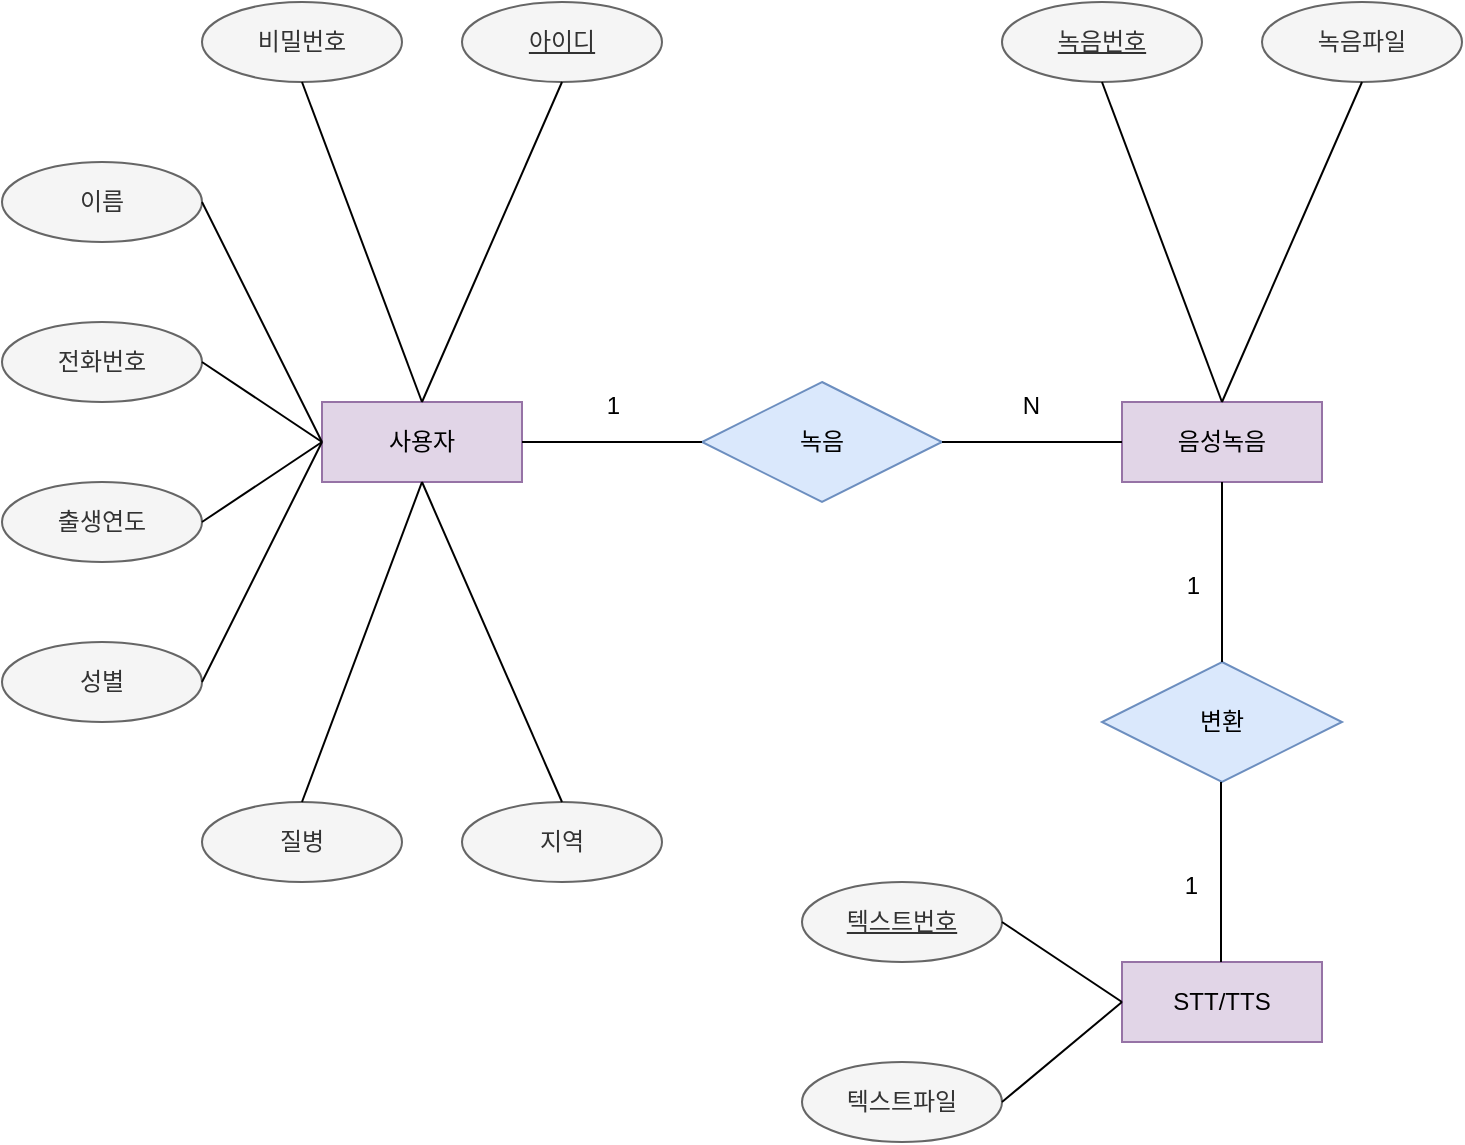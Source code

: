 <mxfile version="22.0.8" type="github">
  <diagram name="페이지-1" id="IZQcEfykW6J3imvjiS0W">
    <mxGraphModel dx="1434" dy="800" grid="1" gridSize="10" guides="1" tooltips="1" connect="1" arrows="1" fold="1" page="1" pageScale="1" pageWidth="827" pageHeight="1169" math="0" shadow="0">
      <root>
        <mxCell id="0" />
        <mxCell id="1" parent="0" />
        <mxCell id="Z8FplHI0yrpcoM4fUBnW-1" value="비밀번호" style="ellipse;whiteSpace=wrap;html=1;align=center;fillColor=#f5f5f5;fontColor=#333333;strokeColor=#666666;" parent="1" vertex="1">
          <mxGeometry x="140" y="40" width="100" height="40" as="geometry" />
        </mxCell>
        <mxCell id="Z8FplHI0yrpcoM4fUBnW-2" value="STT/TTS" style="whiteSpace=wrap;html=1;align=center;fillColor=#e1d5e7;strokeColor=#9673a6;" parent="1" vertex="1">
          <mxGeometry x="600" y="520" width="100" height="40" as="geometry" />
        </mxCell>
        <mxCell id="Z8FplHI0yrpcoM4fUBnW-3" value="사용자" style="whiteSpace=wrap;html=1;align=center;fillColor=#e1d5e7;strokeColor=#9673a6;" parent="1" vertex="1">
          <mxGeometry x="200" y="240" width="100" height="40" as="geometry" />
        </mxCell>
        <mxCell id="Z8FplHI0yrpcoM4fUBnW-4" value="음성녹음" style="whiteSpace=wrap;html=1;align=center;fillColor=#e1d5e7;strokeColor=#9673a6;" parent="1" vertex="1">
          <mxGeometry x="600" y="240" width="100" height="40" as="geometry" />
        </mxCell>
        <mxCell id="Z8FplHI0yrpcoM4fUBnW-5" value="녹음" style="shape=rhombus;perimeter=rhombusPerimeter;whiteSpace=wrap;html=1;align=center;fillColor=#dae8fc;strokeColor=#6c8ebf;" parent="1" vertex="1">
          <mxGeometry x="390" y="230" width="120" height="60" as="geometry" />
        </mxCell>
        <mxCell id="Z8FplHI0yrpcoM4fUBnW-6" value="변환" style="shape=rhombus;perimeter=rhombusPerimeter;whiteSpace=wrap;html=1;align=center;fillColor=#dae8fc;strokeColor=#6c8ebf;" parent="1" vertex="1">
          <mxGeometry x="590" y="370" width="120" height="60" as="geometry" />
        </mxCell>
        <mxCell id="Z8FplHI0yrpcoM4fUBnW-7" value="" style="endArrow=none;html=1;rounded=0;exitX=0.5;exitY=1;exitDx=0;exitDy=0;entryX=0.5;entryY=0;entryDx=0;entryDy=0;" parent="1" source="Z8FplHI0yrpcoM4fUBnW-4" target="Z8FplHI0yrpcoM4fUBnW-6" edge="1">
          <mxGeometry relative="1" as="geometry">
            <mxPoint x="390" y="390" as="sourcePoint" />
            <mxPoint x="550" y="390" as="targetPoint" />
          </mxGeometry>
        </mxCell>
        <mxCell id="Z8FplHI0yrpcoM4fUBnW-8" value="1" style="resizable=0;html=1;whiteSpace=wrap;align=right;verticalAlign=bottom;" parent="Z8FplHI0yrpcoM4fUBnW-7" connectable="0" vertex="1">
          <mxGeometry x="1" relative="1" as="geometry">
            <mxPoint x="-10" y="-30" as="offset" />
          </mxGeometry>
        </mxCell>
        <mxCell id="Z8FplHI0yrpcoM4fUBnW-9" value="" style="endArrow=none;html=1;rounded=0;exitX=0.5;exitY=1;exitDx=0;exitDy=0;entryX=0.5;entryY=0;entryDx=0;entryDy=0;" parent="1" edge="1">
          <mxGeometry relative="1" as="geometry">
            <mxPoint x="649.5" y="430" as="sourcePoint" />
            <mxPoint x="649.5" y="520" as="targetPoint" />
          </mxGeometry>
        </mxCell>
        <mxCell id="Z8FplHI0yrpcoM4fUBnW-10" value="1" style="resizable=0;html=1;whiteSpace=wrap;align=right;verticalAlign=bottom;" parent="Z8FplHI0yrpcoM4fUBnW-9" connectable="0" vertex="1">
          <mxGeometry x="1" relative="1" as="geometry">
            <mxPoint x="-10" y="-30" as="offset" />
          </mxGeometry>
        </mxCell>
        <mxCell id="Z8FplHI0yrpcoM4fUBnW-12" value="" style="endArrow=none;html=1;rounded=0;exitX=1;exitY=0.5;exitDx=0;exitDy=0;entryX=0;entryY=0.5;entryDx=0;entryDy=0;" parent="1" source="Z8FplHI0yrpcoM4fUBnW-3" target="Z8FplHI0yrpcoM4fUBnW-5" edge="1">
          <mxGeometry relative="1" as="geometry">
            <mxPoint x="390" y="390" as="sourcePoint" />
            <mxPoint x="380" y="260" as="targetPoint" />
          </mxGeometry>
        </mxCell>
        <mxCell id="Z8FplHI0yrpcoM4fUBnW-13" value="1" style="resizable=0;html=1;whiteSpace=wrap;align=right;verticalAlign=bottom;" parent="Z8FplHI0yrpcoM4fUBnW-12" connectable="0" vertex="1">
          <mxGeometry x="1" relative="1" as="geometry">
            <mxPoint x="-40" y="-10" as="offset" />
          </mxGeometry>
        </mxCell>
        <mxCell id="Z8FplHI0yrpcoM4fUBnW-15" value="" style="endArrow=none;html=1;rounded=0;exitX=1;exitY=0.5;exitDx=0;exitDy=0;entryX=0;entryY=0.5;entryDx=0;entryDy=0;" parent="1" edge="1">
          <mxGeometry relative="1" as="geometry">
            <mxPoint x="510" y="260" as="sourcePoint" />
            <mxPoint x="600" y="260" as="targetPoint" />
          </mxGeometry>
        </mxCell>
        <mxCell id="Z8FplHI0yrpcoM4fUBnW-16" value="N" style="resizable=0;html=1;whiteSpace=wrap;align=right;verticalAlign=bottom;" parent="Z8FplHI0yrpcoM4fUBnW-15" connectable="0" vertex="1">
          <mxGeometry x="1" relative="1" as="geometry">
            <mxPoint x="-40" y="-10" as="offset" />
          </mxGeometry>
        </mxCell>
        <mxCell id="Z8FplHI0yrpcoM4fUBnW-17" value="&lt;u&gt;아이디&lt;/u&gt;" style="ellipse;whiteSpace=wrap;html=1;align=center;fillColor=#f5f5f5;fontColor=#333333;strokeColor=#666666;" parent="1" vertex="1">
          <mxGeometry x="270" y="40" width="100" height="40" as="geometry" />
        </mxCell>
        <mxCell id="Z8FplHI0yrpcoM4fUBnW-18" value="성별" style="ellipse;whiteSpace=wrap;html=1;align=center;fillColor=#f5f5f5;fontColor=#333333;strokeColor=#666666;" parent="1" vertex="1">
          <mxGeometry x="40" y="360" width="100" height="40" as="geometry" />
        </mxCell>
        <mxCell id="Z8FplHI0yrpcoM4fUBnW-19" value="출생연도" style="ellipse;whiteSpace=wrap;html=1;align=center;fillColor=#f5f5f5;fontColor=#333333;strokeColor=#666666;" parent="1" vertex="1">
          <mxGeometry x="40" y="280" width="100" height="40" as="geometry" />
        </mxCell>
        <mxCell id="Z8FplHI0yrpcoM4fUBnW-20" value="이름" style="ellipse;whiteSpace=wrap;html=1;align=center;fillColor=#f5f5f5;fontColor=#333333;strokeColor=#666666;" parent="1" vertex="1">
          <mxGeometry x="40" y="120" width="100" height="40" as="geometry" />
        </mxCell>
        <mxCell id="Z8FplHI0yrpcoM4fUBnW-21" value="전화번호" style="ellipse;whiteSpace=wrap;html=1;align=center;fillColor=#f5f5f5;fontColor=#333333;strokeColor=#666666;" parent="1" vertex="1">
          <mxGeometry x="40" y="200" width="100" height="40" as="geometry" />
        </mxCell>
        <mxCell id="Z8FplHI0yrpcoM4fUBnW-23" value="질병" style="ellipse;whiteSpace=wrap;html=1;align=center;fillColor=#f5f5f5;fontColor=#333333;strokeColor=#666666;" parent="1" vertex="1">
          <mxGeometry x="140" y="440" width="100" height="40" as="geometry" />
        </mxCell>
        <mxCell id="Z8FplHI0yrpcoM4fUBnW-24" value="지역" style="ellipse;whiteSpace=wrap;html=1;align=center;fillColor=#f5f5f5;fontColor=#333333;strokeColor=#666666;" parent="1" vertex="1">
          <mxGeometry x="270" y="440" width="100" height="40" as="geometry" />
        </mxCell>
        <mxCell id="Z8FplHI0yrpcoM4fUBnW-25" value="" style="endArrow=none;html=1;rounded=0;exitX=0.5;exitY=0;exitDx=0;exitDy=0;entryX=0.5;entryY=1;entryDx=0;entryDy=0;" parent="1" source="Z8FplHI0yrpcoM4fUBnW-24" target="Z8FplHI0yrpcoM4fUBnW-3" edge="1">
          <mxGeometry relative="1" as="geometry">
            <mxPoint x="330" y="740" as="sourcePoint" />
            <mxPoint x="490" y="740" as="targetPoint" />
          </mxGeometry>
        </mxCell>
        <mxCell id="Z8FplHI0yrpcoM4fUBnW-26" value="" style="endArrow=none;html=1;rounded=0;exitX=0.5;exitY=0;exitDx=0;exitDy=0;entryX=0.5;entryY=1;entryDx=0;entryDy=0;" parent="1" source="Z8FplHI0yrpcoM4fUBnW-23" target="Z8FplHI0yrpcoM4fUBnW-3" edge="1">
          <mxGeometry relative="1" as="geometry">
            <mxPoint x="250" y="440" as="sourcePoint" />
            <mxPoint x="180" y="280" as="targetPoint" />
          </mxGeometry>
        </mxCell>
        <mxCell id="Z8FplHI0yrpcoM4fUBnW-27" value="" style="endArrow=none;html=1;rounded=0;exitX=1;exitY=0.5;exitDx=0;exitDy=0;entryX=0;entryY=0.5;entryDx=0;entryDy=0;" parent="1" source="Z8FplHI0yrpcoM4fUBnW-18" target="Z8FplHI0yrpcoM4fUBnW-3" edge="1">
          <mxGeometry relative="1" as="geometry">
            <mxPoint x="170" y="420" as="sourcePoint" />
            <mxPoint x="220" y="260" as="targetPoint" />
          </mxGeometry>
        </mxCell>
        <mxCell id="Z8FplHI0yrpcoM4fUBnW-28" value="" style="endArrow=none;html=1;rounded=0;exitX=1;exitY=0.5;exitDx=0;exitDy=0;entryX=0;entryY=0.5;entryDx=0;entryDy=0;" parent="1" source="Z8FplHI0yrpcoM4fUBnW-19" target="Z8FplHI0yrpcoM4fUBnW-3" edge="1">
          <mxGeometry relative="1" as="geometry">
            <mxPoint x="150" y="330" as="sourcePoint" />
            <mxPoint x="190" y="190" as="targetPoint" />
          </mxGeometry>
        </mxCell>
        <mxCell id="Z8FplHI0yrpcoM4fUBnW-29" value="" style="endArrow=none;html=1;rounded=0;exitX=1;exitY=0.5;exitDx=0;exitDy=0;entryX=0;entryY=0.5;entryDx=0;entryDy=0;" parent="1" source="Z8FplHI0yrpcoM4fUBnW-21" target="Z8FplHI0yrpcoM4fUBnW-3" edge="1">
          <mxGeometry relative="1" as="geometry">
            <mxPoint x="140" y="300" as="sourcePoint" />
            <mxPoint x="200" y="240" as="targetPoint" />
          </mxGeometry>
        </mxCell>
        <mxCell id="Z8FplHI0yrpcoM4fUBnW-30" value="" style="endArrow=none;html=1;rounded=0;exitX=1;exitY=0.5;exitDx=0;exitDy=0;entryX=0;entryY=0.5;entryDx=0;entryDy=0;" parent="1" source="Z8FplHI0yrpcoM4fUBnW-20" target="Z8FplHI0yrpcoM4fUBnW-3" edge="1">
          <mxGeometry relative="1" as="geometry">
            <mxPoint x="150" y="200" as="sourcePoint" />
            <mxPoint x="210" y="220" as="targetPoint" />
          </mxGeometry>
        </mxCell>
        <mxCell id="Z8FplHI0yrpcoM4fUBnW-32" value="" style="endArrow=none;html=1;rounded=0;exitX=0.5;exitY=1;exitDx=0;exitDy=0;entryX=0.5;entryY=0;entryDx=0;entryDy=0;" parent="1" source="Z8FplHI0yrpcoM4fUBnW-1" target="Z8FplHI0yrpcoM4fUBnW-3" edge="1">
          <mxGeometry relative="1" as="geometry">
            <mxPoint x="330" y="340" as="sourcePoint" />
            <mxPoint x="490" y="340" as="targetPoint" />
          </mxGeometry>
        </mxCell>
        <mxCell id="Z8FplHI0yrpcoM4fUBnW-33" value="" style="endArrow=none;html=1;rounded=0;exitX=0.5;exitY=1;exitDx=0;exitDy=0;entryX=0.5;entryY=0;entryDx=0;entryDy=0;" parent="1" source="Z8FplHI0yrpcoM4fUBnW-17" target="Z8FplHI0yrpcoM4fUBnW-3" edge="1">
          <mxGeometry relative="1" as="geometry">
            <mxPoint x="260" y="90" as="sourcePoint" />
            <mxPoint x="320" y="250" as="targetPoint" />
          </mxGeometry>
        </mxCell>
        <mxCell id="Z8FplHI0yrpcoM4fUBnW-34" value="녹음파일" style="ellipse;whiteSpace=wrap;html=1;align=center;fillColor=#f5f5f5;fontColor=#333333;strokeColor=#666666;" parent="1" vertex="1">
          <mxGeometry x="670" y="40" width="100" height="40" as="geometry" />
        </mxCell>
        <mxCell id="Z8FplHI0yrpcoM4fUBnW-35" value="&lt;u&gt;녹음번호&lt;/u&gt;" style="ellipse;whiteSpace=wrap;html=1;align=center;fillColor=#f5f5f5;fontColor=#333333;strokeColor=#666666;" parent="1" vertex="1">
          <mxGeometry x="540" y="40" width="100" height="40" as="geometry" />
        </mxCell>
        <mxCell id="Z8FplHI0yrpcoM4fUBnW-36" value="" style="endArrow=none;html=1;rounded=0;exitX=0.5;exitY=1;exitDx=0;exitDy=0;entryX=0.5;entryY=0;entryDx=0;entryDy=0;" parent="1" source="Z8FplHI0yrpcoM4fUBnW-35" target="Z8FplHI0yrpcoM4fUBnW-4" edge="1">
          <mxGeometry relative="1" as="geometry">
            <mxPoint x="330" y="340" as="sourcePoint" />
            <mxPoint x="490" y="340" as="targetPoint" />
          </mxGeometry>
        </mxCell>
        <mxCell id="Z8FplHI0yrpcoM4fUBnW-37" value="" style="endArrow=none;html=1;rounded=0;exitX=0.5;exitY=1;exitDx=0;exitDy=0;entryX=0.5;entryY=0;entryDx=0;entryDy=0;" parent="1" target="Z8FplHI0yrpcoM4fUBnW-4" edge="1">
          <mxGeometry relative="1" as="geometry">
            <mxPoint x="720" y="80" as="sourcePoint" />
            <mxPoint x="780" y="240" as="targetPoint" />
          </mxGeometry>
        </mxCell>
        <mxCell id="Z8FplHI0yrpcoM4fUBnW-38" value="텍스트파일" style="ellipse;whiteSpace=wrap;html=1;align=center;fillColor=#f5f5f5;fontColor=#333333;strokeColor=#666666;" parent="1" vertex="1">
          <mxGeometry x="440" y="570" width="100" height="40" as="geometry" />
        </mxCell>
        <mxCell id="Z8FplHI0yrpcoM4fUBnW-39" value="&lt;u&gt;텍스트번호&lt;/u&gt;" style="ellipse;whiteSpace=wrap;html=1;align=center;fillColor=#f5f5f5;fontColor=#333333;strokeColor=#666666;" parent="1" vertex="1">
          <mxGeometry x="440" y="480" width="100" height="40" as="geometry" />
        </mxCell>
        <mxCell id="Z8FplHI0yrpcoM4fUBnW-40" value="" style="endArrow=none;html=1;rounded=0;exitX=1;exitY=0.5;exitDx=0;exitDy=0;entryX=0;entryY=0.5;entryDx=0;entryDy=0;" parent="1" source="Z8FplHI0yrpcoM4fUBnW-39" edge="1">
          <mxGeometry relative="1" as="geometry">
            <mxPoint x="540" y="580" as="sourcePoint" />
            <mxPoint x="600" y="540" as="targetPoint" />
          </mxGeometry>
        </mxCell>
        <mxCell id="Z8FplHI0yrpcoM4fUBnW-41" value="" style="endArrow=none;html=1;rounded=0;exitX=1;exitY=0.5;exitDx=0;exitDy=0;entryX=0;entryY=0.5;entryDx=0;entryDy=0;" parent="1" source="Z8FplHI0yrpcoM4fUBnW-38" edge="1">
          <mxGeometry relative="1" as="geometry">
            <mxPoint x="550" y="610" as="sourcePoint" />
            <mxPoint x="600" y="540" as="targetPoint" />
          </mxGeometry>
        </mxCell>
      </root>
    </mxGraphModel>
  </diagram>
</mxfile>
